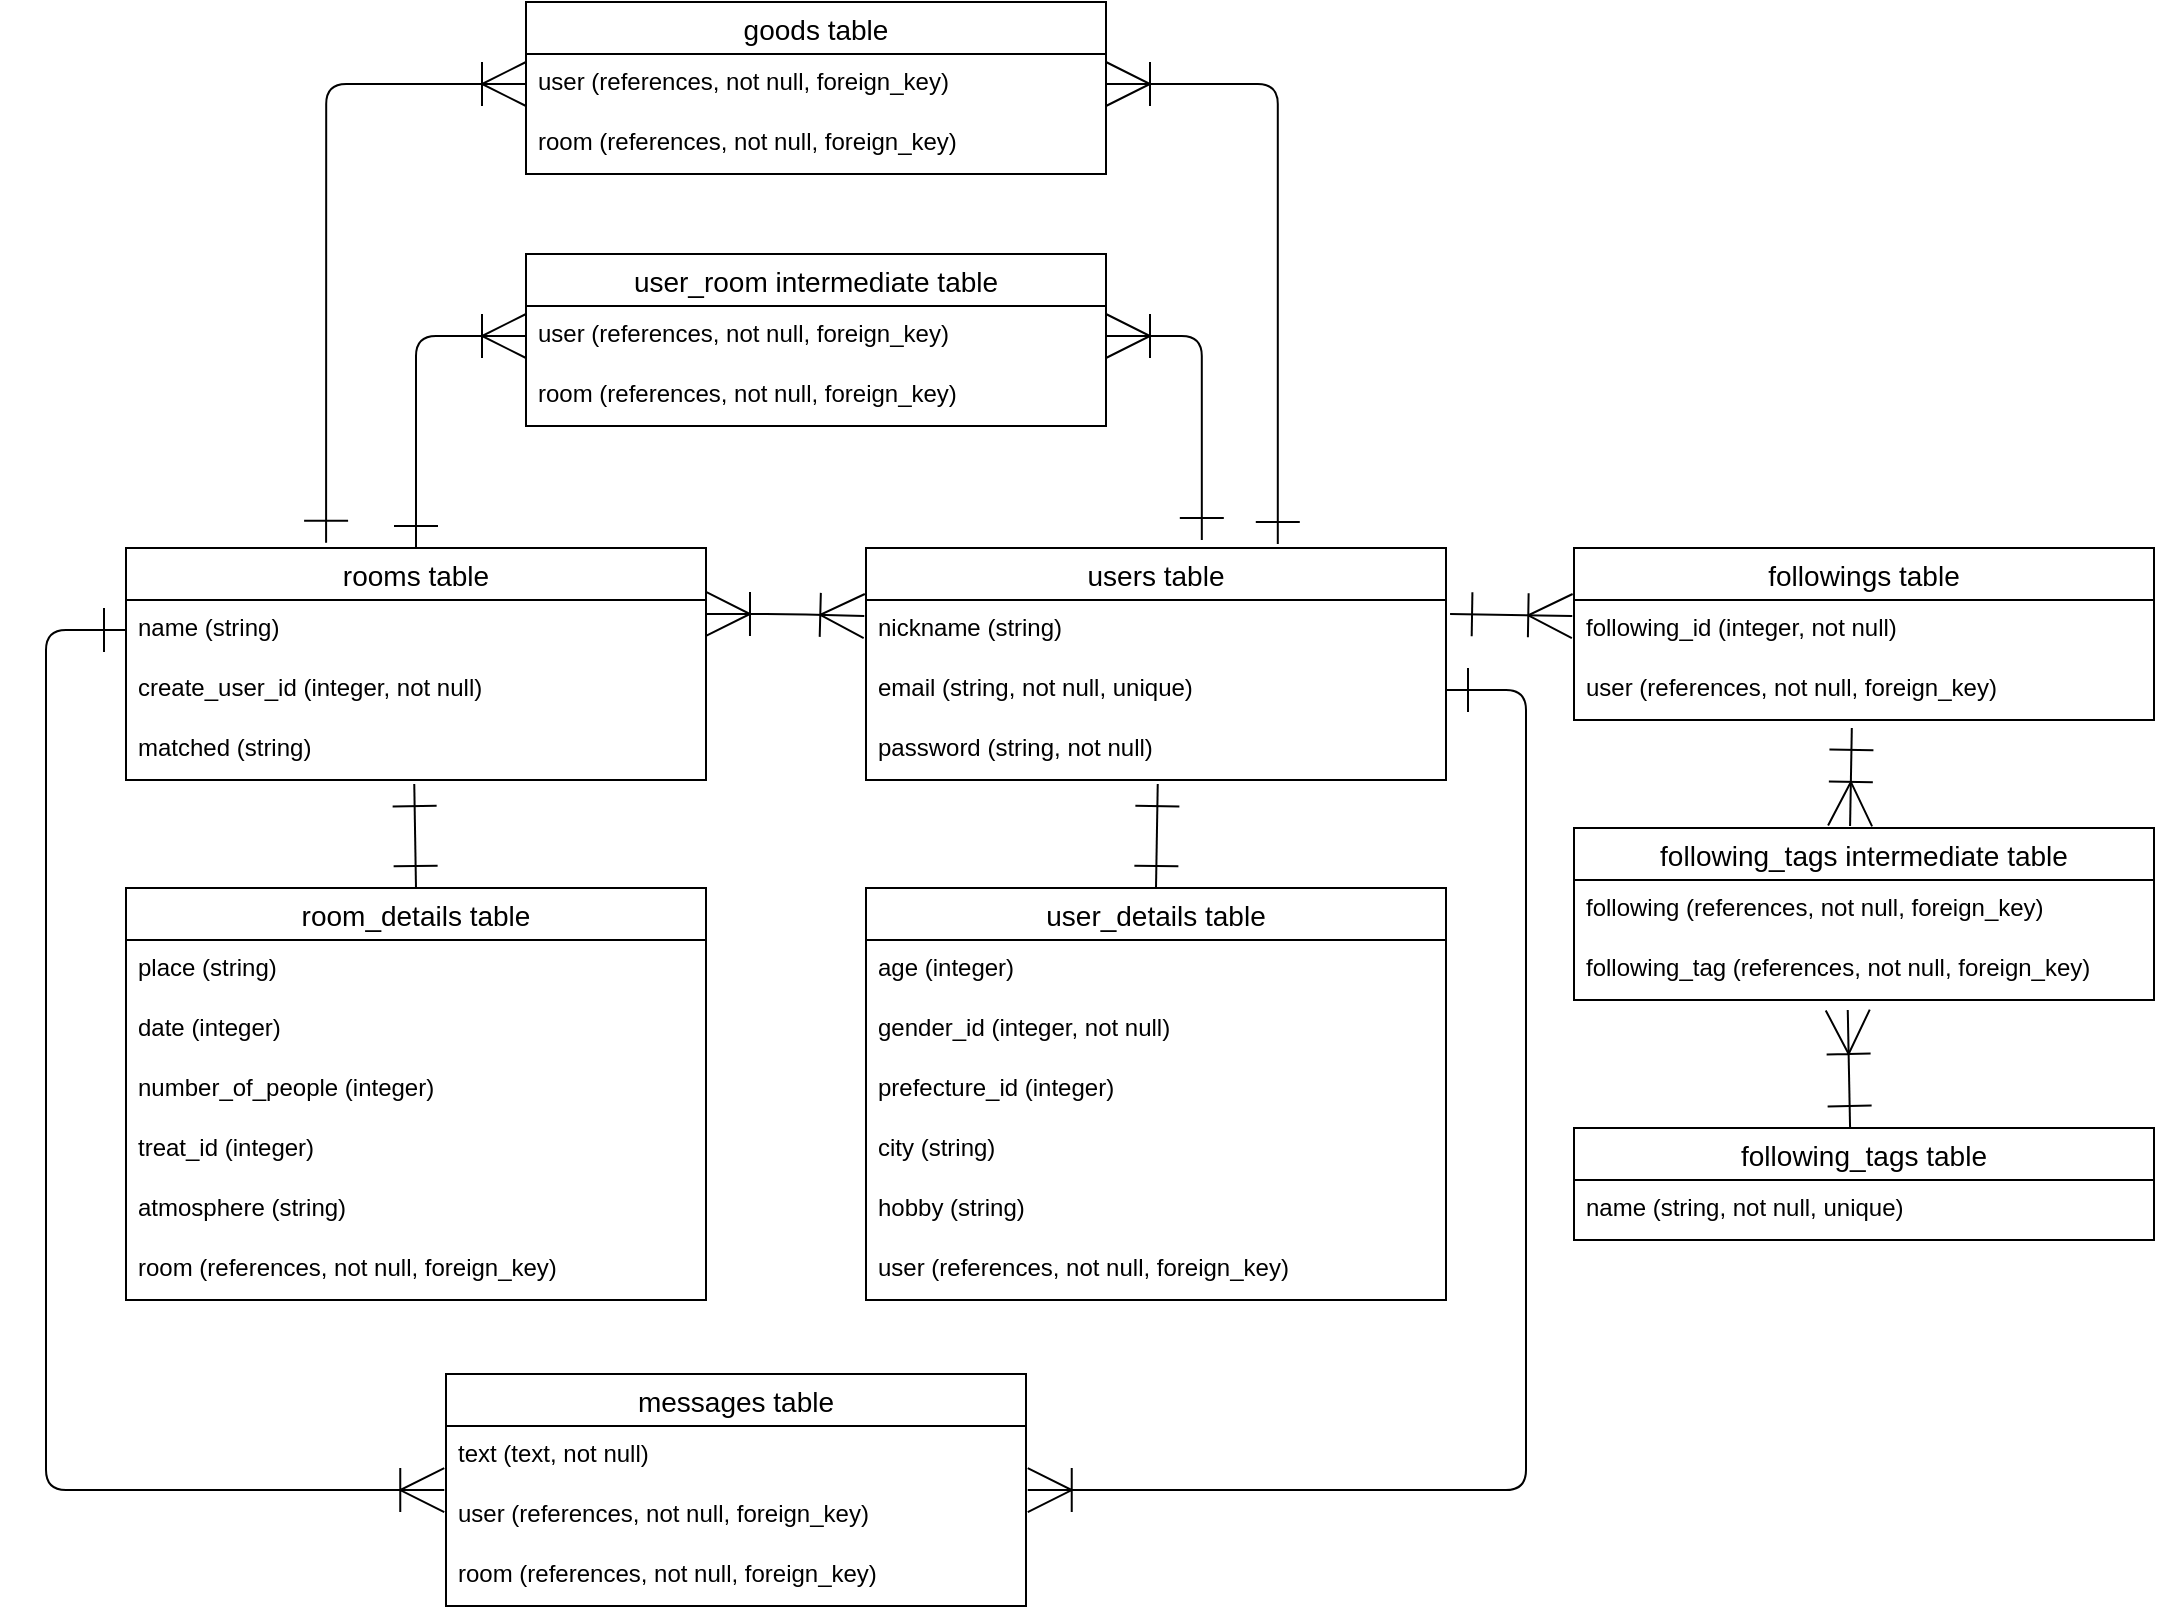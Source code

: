 <mxfile>
    <diagram id="fqUPZDVNt1wU98dqw7fa" name="ページ1">
        <mxGraphModel dx="1949" dy="1976" grid="1" gridSize="10" guides="1" tooltips="1" connect="1" arrows="1" fold="1" page="1" pageScale="1" pageWidth="827" pageHeight="1169" math="0" shadow="0">
            <root>
                <mxCell id="0"/>
                <mxCell id="1" parent="0"/>
                <mxCell id="2" value="users table" style="swimlane;fontStyle=0;childLayout=stackLayout;horizontal=1;startSize=26;horizontalStack=0;resizeParent=1;resizeParentMax=0;resizeLast=0;collapsible=1;marginBottom=0;align=center;fontSize=14;" parent="1" vertex="1">
                    <mxGeometry x="110" y="187" width="290" height="116" as="geometry"/>
                </mxCell>
                <mxCell id="3" value="nickname (string)" style="text;strokeColor=none;fillColor=none;spacingLeft=4;spacingRight=4;overflow=hidden;rotatable=0;points=[[0,0.5],[1,0.5]];portConstraint=eastwest;fontSize=12;" parent="2" vertex="1">
                    <mxGeometry y="26" width="290" height="30" as="geometry"/>
                </mxCell>
                <mxCell id="4" value="email (string, not null, unique)" style="text;strokeColor=none;fillColor=none;spacingLeft=4;spacingRight=4;overflow=hidden;rotatable=0;points=[[0,0.5],[1,0.5]];portConstraint=eastwest;fontSize=12;" parent="2" vertex="1">
                    <mxGeometry y="56" width="290" height="30" as="geometry"/>
                </mxCell>
                <mxCell id="5" value="password (string, not null)" style="text;strokeColor=none;fillColor=none;spacingLeft=4;spacingRight=4;overflow=hidden;rotatable=0;points=[[0,0.5],[1,0.5]];portConstraint=eastwest;fontSize=12;" parent="2" vertex="1">
                    <mxGeometry y="86" width="290" height="30" as="geometry"/>
                </mxCell>
                <mxCell id="6" value="user_details table" style="swimlane;fontStyle=0;childLayout=stackLayout;horizontal=1;startSize=26;horizontalStack=0;resizeParent=1;resizeParentMax=0;resizeLast=0;collapsible=1;marginBottom=0;align=center;fontSize=14;" parent="1" vertex="1">
                    <mxGeometry x="110" y="357" width="290" height="206" as="geometry"/>
                </mxCell>
                <mxCell id="7" value="age (integer)" style="text;strokeColor=none;fillColor=none;spacingLeft=4;spacingRight=4;overflow=hidden;rotatable=0;points=[[0,0.5],[1,0.5]];portConstraint=eastwest;fontSize=12;" parent="6" vertex="1">
                    <mxGeometry y="26" width="290" height="30" as="geometry"/>
                </mxCell>
                <mxCell id="12" value="gender_id (integer, not null)" style="text;strokeColor=none;fillColor=none;spacingLeft=4;spacingRight=4;overflow=hidden;rotatable=0;points=[[0,0.5],[1,0.5]];portConstraint=eastwest;fontSize=12;" parent="6" vertex="1">
                    <mxGeometry y="56" width="290" height="30" as="geometry"/>
                </mxCell>
                <mxCell id="8" value="prefecture_id (integer)" style="text;strokeColor=none;fillColor=none;spacingLeft=4;spacingRight=4;overflow=hidden;rotatable=0;points=[[0,0.5],[1,0.5]];portConstraint=eastwest;fontSize=12;" parent="6" vertex="1">
                    <mxGeometry y="86" width="290" height="30" as="geometry"/>
                </mxCell>
                <mxCell id="9" value="city (string)" style="text;strokeColor=none;fillColor=none;spacingLeft=4;spacingRight=4;overflow=hidden;rotatable=0;points=[[0,0.5],[1,0.5]];portConstraint=eastwest;fontSize=12;" parent="6" vertex="1">
                    <mxGeometry y="116" width="290" height="30" as="geometry"/>
                </mxCell>
                <mxCell id="10" value="hobby (string)" style="text;strokeColor=none;fillColor=none;spacingLeft=4;spacingRight=4;overflow=hidden;rotatable=0;points=[[0,0.5],[1,0.5]];portConstraint=eastwest;fontSize=12;" parent="6" vertex="1">
                    <mxGeometry y="146" width="290" height="30" as="geometry"/>
                </mxCell>
                <mxCell id="11" value="user (references, not null, foreign_key)" style="text;strokeColor=none;fillColor=none;spacingLeft=4;spacingRight=4;overflow=hidden;rotatable=0;points=[[0,0.5],[1,0.5]];portConstraint=eastwest;fontSize=12;" parent="6" vertex="1">
                    <mxGeometry y="176" width="290" height="30" as="geometry"/>
                </mxCell>
                <mxCell id="13" value="followings table" style="swimlane;fontStyle=0;childLayout=stackLayout;horizontal=1;startSize=26;horizontalStack=0;resizeParent=1;resizeParentMax=0;resizeLast=0;collapsible=1;marginBottom=0;align=center;fontSize=14;" parent="1" vertex="1">
                    <mxGeometry x="464" y="187" width="290" height="86" as="geometry"/>
                </mxCell>
                <mxCell id="14" value="following_id (integer, not null)" style="text;strokeColor=none;fillColor=none;spacingLeft=4;spacingRight=4;overflow=hidden;rotatable=0;points=[[0,0.5],[1,0.5]];portConstraint=eastwest;fontSize=12;" parent="13" vertex="1">
                    <mxGeometry y="26" width="290" height="30" as="geometry"/>
                </mxCell>
                <mxCell id="17" value="user (references, not null, foreign_key)" style="text;strokeColor=none;fillColor=none;spacingLeft=4;spacingRight=4;overflow=hidden;rotatable=0;points=[[0,0.5],[1,0.5]];portConstraint=eastwest;fontSize=12;" parent="13" vertex="1">
                    <mxGeometry y="56" width="290" height="30" as="geometry"/>
                </mxCell>
                <mxCell id="18" value="following_tags table" style="swimlane;fontStyle=0;childLayout=stackLayout;horizontal=1;startSize=26;horizontalStack=0;resizeParent=1;resizeParentMax=0;resizeLast=0;collapsible=1;marginBottom=0;align=center;fontSize=14;" parent="1" vertex="1">
                    <mxGeometry x="464" y="477" width="290" height="56" as="geometry"/>
                </mxCell>
                <mxCell id="19" value="name (string, not null, unique)" style="text;strokeColor=none;fillColor=none;spacingLeft=4;spacingRight=4;overflow=hidden;rotatable=0;points=[[0,0.5],[1,0.5]];portConstraint=eastwest;fontSize=12;" parent="18" vertex="1">
                    <mxGeometry y="26" width="290" height="30" as="geometry"/>
                </mxCell>
                <mxCell id="21" value="following_tags intermediate table" style="swimlane;fontStyle=0;childLayout=stackLayout;horizontal=1;startSize=26;horizontalStack=0;resizeParent=1;resizeParentMax=0;resizeLast=0;collapsible=1;marginBottom=0;align=center;fontSize=14;" parent="1" vertex="1">
                    <mxGeometry x="464" y="327" width="290" height="86" as="geometry"/>
                </mxCell>
                <mxCell id="23" value="following (references, not null, foreign_key)" style="text;strokeColor=none;fillColor=none;spacingLeft=4;spacingRight=4;overflow=hidden;rotatable=0;points=[[0,0.5],[1,0.5]];portConstraint=eastwest;fontSize=12;" parent="21" vertex="1">
                    <mxGeometry y="26" width="290" height="30" as="geometry"/>
                </mxCell>
                <mxCell id="24" value="following_tag (references, not null, foreign_key)" style="text;strokeColor=none;fillColor=none;spacingLeft=4;spacingRight=4;overflow=hidden;rotatable=0;points=[[0,0.5],[1,0.5]];portConstraint=eastwest;fontSize=12;" parent="21" vertex="1">
                    <mxGeometry y="56" width="290" height="30" as="geometry"/>
                </mxCell>
                <mxCell id="25" value="rooms table" style="swimlane;fontStyle=0;childLayout=stackLayout;horizontal=1;startSize=26;horizontalStack=0;resizeParent=1;resizeParentMax=0;resizeLast=0;collapsible=1;marginBottom=0;align=center;fontSize=14;" parent="1" vertex="1">
                    <mxGeometry x="-260" y="187" width="290" height="116" as="geometry"/>
                </mxCell>
                <mxCell id="54" value="name (string)" style="text;strokeColor=none;fillColor=none;spacingLeft=4;spacingRight=4;overflow=hidden;rotatable=0;points=[[0,0.5],[1,0.5]];portConstraint=eastwest;fontSize=12;" vertex="1" parent="25">
                    <mxGeometry y="26" width="290" height="30" as="geometry"/>
                </mxCell>
                <mxCell id="26" value="create_user_id (integer, not null)" style="text;strokeColor=none;fillColor=none;spacingLeft=4;spacingRight=4;overflow=hidden;rotatable=0;points=[[0,0.5],[1,0.5]];portConstraint=eastwest;fontSize=12;" parent="25" vertex="1">
                    <mxGeometry y="56" width="290" height="30" as="geometry"/>
                </mxCell>
                <mxCell id="60" value="matched (string)" style="text;strokeColor=none;fillColor=none;spacingLeft=4;spacingRight=4;overflow=hidden;rotatable=0;points=[[0,0.5],[1,0.5]];portConstraint=eastwest;fontSize=12;" vertex="1" parent="25">
                    <mxGeometry y="86" width="290" height="30" as="geometry"/>
                </mxCell>
                <mxCell id="29" value="room_details table" style="swimlane;fontStyle=0;childLayout=stackLayout;horizontal=1;startSize=26;horizontalStack=0;resizeParent=1;resizeParentMax=0;resizeLast=0;collapsible=1;marginBottom=0;align=center;fontSize=14;" parent="1" vertex="1">
                    <mxGeometry x="-260" y="357" width="290" height="206" as="geometry"/>
                </mxCell>
                <mxCell id="30" value="place (string)" style="text;strokeColor=none;fillColor=none;spacingLeft=4;spacingRight=4;overflow=hidden;rotatable=0;points=[[0,0.5],[1,0.5]];portConstraint=eastwest;fontSize=12;" parent="29" vertex="1">
                    <mxGeometry y="26" width="290" height="30" as="geometry"/>
                </mxCell>
                <mxCell id="31" value="date (integer)" style="text;strokeColor=none;fillColor=none;spacingLeft=4;spacingRight=4;overflow=hidden;rotatable=0;points=[[0,0.5],[1,0.5]];portConstraint=eastwest;fontSize=12;" parent="29" vertex="1">
                    <mxGeometry y="56" width="290" height="30" as="geometry"/>
                </mxCell>
                <mxCell id="32" value="number_of_people (integer)" style="text;strokeColor=none;fillColor=none;spacingLeft=4;spacingRight=4;overflow=hidden;rotatable=0;points=[[0,0.5],[1,0.5]];portConstraint=eastwest;fontSize=12;" parent="29" vertex="1">
                    <mxGeometry y="86" width="290" height="30" as="geometry"/>
                </mxCell>
                <mxCell id="33" value="treat_id (integer)" style="text;strokeColor=none;fillColor=none;spacingLeft=4;spacingRight=4;overflow=hidden;rotatable=0;points=[[0,0.5],[1,0.5]];portConstraint=eastwest;fontSize=12;" parent="29" vertex="1">
                    <mxGeometry y="116" width="290" height="30" as="geometry"/>
                </mxCell>
                <mxCell id="34" value="atmosphere (string)" style="text;strokeColor=none;fillColor=none;spacingLeft=4;spacingRight=4;overflow=hidden;rotatable=0;points=[[0,0.5],[1,0.5]];portConstraint=eastwest;fontSize=12;" parent="29" vertex="1">
                    <mxGeometry y="146" width="290" height="30" as="geometry"/>
                </mxCell>
                <mxCell id="35" value="room (references, not null, foreign_key)" style="text;strokeColor=none;fillColor=none;spacingLeft=4;spacingRight=4;overflow=hidden;rotatable=0;points=[[0,0.5],[1,0.5]];portConstraint=eastwest;fontSize=12;" parent="29" vertex="1">
                    <mxGeometry y="176" width="290" height="30" as="geometry"/>
                </mxCell>
                <mxCell id="36" value="user_room intermediate table" style="swimlane;fontStyle=0;childLayout=stackLayout;horizontal=1;startSize=26;horizontalStack=0;resizeParent=1;resizeParentMax=0;resizeLast=0;collapsible=1;marginBottom=0;align=center;fontSize=14;" parent="1" vertex="1">
                    <mxGeometry x="-60" y="40" width="290" height="86" as="geometry"/>
                </mxCell>
                <mxCell id="37" value="user (references, not null, foreign_key)" style="text;strokeColor=none;fillColor=none;spacingLeft=4;spacingRight=4;overflow=hidden;rotatable=0;points=[[0,0.5],[1,0.5]];portConstraint=eastwest;fontSize=12;" parent="36" vertex="1">
                    <mxGeometry y="26" width="290" height="30" as="geometry"/>
                </mxCell>
                <mxCell id="38" value="room (references, not null, foreign_key)" style="text;strokeColor=none;fillColor=none;spacingLeft=4;spacingRight=4;overflow=hidden;rotatable=0;points=[[0,0.5],[1,0.5]];portConstraint=eastwest;fontSize=12;" parent="36" vertex="1">
                    <mxGeometry y="56" width="290" height="30" as="geometry"/>
                </mxCell>
                <mxCell id="39" value="messages table" style="swimlane;fontStyle=0;childLayout=stackLayout;horizontal=1;startSize=26;horizontalStack=0;resizeParent=1;resizeParentMax=0;resizeLast=0;collapsible=1;marginBottom=0;align=center;fontSize=14;" parent="1" vertex="1">
                    <mxGeometry x="-100" y="600" width="290" height="116" as="geometry"/>
                </mxCell>
                <mxCell id="42" value="text (text, not null)" style="text;strokeColor=none;fillColor=none;spacingLeft=4;spacingRight=4;overflow=hidden;rotatable=0;points=[[0,0.5],[1,0.5]];portConstraint=eastwest;fontSize=12;" parent="39" vertex="1">
                    <mxGeometry y="26" width="290" height="30" as="geometry"/>
                </mxCell>
                <mxCell id="40" value="user (references, not null, foreign_key)" style="text;strokeColor=none;fillColor=none;spacingLeft=4;spacingRight=4;overflow=hidden;rotatable=0;points=[[0,0.5],[1,0.5]];portConstraint=eastwest;fontSize=12;" parent="39" vertex="1">
                    <mxGeometry y="56" width="290" height="30" as="geometry"/>
                </mxCell>
                <mxCell id="41" value="room (references, not null, foreign_key)" style="text;strokeColor=none;fillColor=none;spacingLeft=4;spacingRight=4;overflow=hidden;rotatable=0;points=[[0,0.5],[1,0.5]];portConstraint=eastwest;fontSize=12;" parent="39" vertex="1">
                    <mxGeometry y="86" width="290" height="30" as="geometry"/>
                </mxCell>
                <mxCell id="43" style="edgeStyle=none;html=1;startArrow=ERoneToMany;startFill=0;endArrow=ERoneToMany;endFill=0;endSize=20;startSize=20;entryX=1;entryY=0.233;entryDx=0;entryDy=0;entryPerimeter=0;exitX=-0.003;exitY=0.267;exitDx=0;exitDy=0;exitPerimeter=0;" parent="1" source="3" target="54" edge="1">
                    <mxGeometry relative="1" as="geometry">
                        <mxPoint x="90" y="220" as="sourcePoint"/>
                        <mxPoint x="50" y="220" as="targetPoint"/>
                        <Array as="points">
                            <mxPoint x="70" y="220"/>
                        </Array>
                    </mxGeometry>
                </mxCell>
                <mxCell id="44" style="edgeStyle=none;html=1;exitX=-0.003;exitY=0.267;exitDx=0;exitDy=0;entryX=1.007;entryY=0.233;entryDx=0;entryDy=0;startArrow=ERoneToMany;startFill=0;endArrow=ERone;endFill=0;endSize=20;startSize=20;entryPerimeter=0;exitPerimeter=0;" parent="1" source="14" target="3" edge="1">
                    <mxGeometry relative="1" as="geometry">
                        <mxPoint x="610" y="-30" as="sourcePoint"/>
                        <mxPoint x="530" y="-30" as="targetPoint"/>
                        <Array as="points"/>
                    </mxGeometry>
                </mxCell>
                <mxCell id="45" style="edgeStyle=none;html=1;exitX=0.5;exitY=0;exitDx=0;exitDy=0;startArrow=ERone;startFill=0;endArrow=ERone;endFill=0;endSize=20;startSize=20;entryX=0.497;entryY=1.067;entryDx=0;entryDy=0;entryPerimeter=0;" parent="1" source="29" target="60" edge="1">
                    <mxGeometry relative="1" as="geometry">
                        <mxPoint x="-90" y="300" as="sourcePoint"/>
                        <mxPoint x="-117" y="320" as="targetPoint"/>
                        <Array as="points"/>
                    </mxGeometry>
                </mxCell>
                <mxCell id="46" style="edgeStyle=orthogonalEdgeStyle;html=1;exitX=-0.003;exitY=0.067;exitDx=0;exitDy=0;startArrow=ERoneToMany;startFill=0;endArrow=ERone;endFill=0;endSize=20;startSize=20;exitPerimeter=0;entryX=0;entryY=0.5;entryDx=0;entryDy=0;" parent="1" source="40" target="54" edge="1">
                    <mxGeometry relative="1" as="geometry">
                        <mxPoint x="-75" y="-82.5" as="sourcePoint"/>
                        <mxPoint x="-540" y="230" as="targetPoint"/>
                        <Array as="points">
                            <mxPoint x="-300" y="658"/>
                            <mxPoint x="-300" y="228"/>
                        </Array>
                    </mxGeometry>
                </mxCell>
                <mxCell id="47" style="edgeStyle=orthogonalEdgeStyle;html=1;exitX=1;exitY=0.5;exitDx=0;exitDy=0;entryX=1.003;entryY=0.067;entryDx=0;entryDy=0;startArrow=ERone;startFill=0;endArrow=ERoneToMany;endFill=0;endSize=20;startSize=20;entryPerimeter=0;" parent="1" source="4" target="40" edge="1">
                    <mxGeometry relative="1" as="geometry">
                        <mxPoint x="330" y="-82.5" as="sourcePoint"/>
                        <mxPoint x="250" y="-82.5" as="targetPoint"/>
                        <Array as="points">
                            <mxPoint x="440" y="258"/>
                            <mxPoint x="440" y="658"/>
                        </Array>
                    </mxGeometry>
                </mxCell>
                <mxCell id="48" style="edgeStyle=orthogonalEdgeStyle;html=1;exitX=0;exitY=0.5;exitDx=0;exitDy=0;entryX=0.5;entryY=0;entryDx=0;entryDy=0;startArrow=ERoneToMany;startFill=0;endArrow=ERone;endFill=0;endSize=20;startSize=20;" parent="1" source="37" target="25" edge="1">
                    <mxGeometry relative="1" as="geometry">
                        <mxPoint x="-60" y="82.5" as="sourcePoint"/>
                        <mxPoint x="-140" y="82.5" as="targetPoint"/>
                    </mxGeometry>
                </mxCell>
                <mxCell id="50" style="edgeStyle=orthogonalEdgeStyle;html=1;exitX=1;exitY=0.5;exitDx=0;exitDy=0;entryX=0.579;entryY=-0.034;entryDx=0;entryDy=0;startArrow=ERoneToMany;startFill=0;endArrow=ERone;endFill=0;endSize=20;startSize=20;entryPerimeter=0;" parent="1" source="37" target="2" edge="1">
                    <mxGeometry relative="1" as="geometry">
                        <mxPoint x="365" y="60" as="sourcePoint"/>
                        <mxPoint x="310" y="166" as="targetPoint"/>
                    </mxGeometry>
                </mxCell>
                <mxCell id="51" style="edgeStyle=none;html=1;entryX=0.503;entryY=1.067;entryDx=0;entryDy=0;startArrow=ERone;startFill=0;endArrow=ERone;endFill=0;endSize=20;startSize=20;entryPerimeter=0;exitX=0.5;exitY=0;exitDx=0;exitDy=0;" parent="1" source="6" target="5" edge="1">
                    <mxGeometry relative="1" as="geometry">
                        <mxPoint x="256" y="340" as="sourcePoint"/>
                        <mxPoint x="-105.87" y="253" as="targetPoint"/>
                        <Array as="points"/>
                    </mxGeometry>
                </mxCell>
                <mxCell id="52" style="edgeStyle=none;html=1;exitX=0.476;exitY=-0.012;exitDx=0;exitDy=0;entryX=0.479;entryY=1.133;entryDx=0;entryDy=0;startArrow=ERoneToMany;startFill=0;endArrow=ERone;endFill=0;endSize=20;startSize=20;entryPerimeter=0;exitPerimeter=0;" parent="1" source="21" target="17" edge="1">
                    <mxGeometry relative="1" as="geometry">
                        <mxPoint x="473.13" y="231.01" as="sourcePoint"/>
                        <mxPoint x="412.03" y="229.99" as="targetPoint"/>
                        <Array as="points"/>
                    </mxGeometry>
                </mxCell>
                <mxCell id="53" style="edgeStyle=none;html=1;exitX=0.472;exitY=1.167;exitDx=0;exitDy=0;entryX=0.476;entryY=0;entryDx=0;entryDy=0;startArrow=ERoneToMany;startFill=0;endArrow=ERone;endFill=0;endSize=20;startSize=20;entryPerimeter=0;exitPerimeter=0;" parent="1" source="24" target="18" edge="1">
                    <mxGeometry relative="1" as="geometry">
                        <mxPoint x="483.13" y="241.01" as="sourcePoint"/>
                        <mxPoint x="422.03" y="239.99" as="targetPoint"/>
                        <Array as="points"/>
                    </mxGeometry>
                </mxCell>
                <mxCell id="55" value="goods table" style="swimlane;fontStyle=0;childLayout=stackLayout;horizontal=1;startSize=26;horizontalStack=0;resizeParent=1;resizeParentMax=0;resizeLast=0;collapsible=1;marginBottom=0;align=center;fontSize=14;" vertex="1" parent="1">
                    <mxGeometry x="-60" y="-86" width="290" height="86" as="geometry"/>
                </mxCell>
                <mxCell id="56" value="user (references, not null, foreign_key)" style="text;strokeColor=none;fillColor=none;spacingLeft=4;spacingRight=4;overflow=hidden;rotatable=0;points=[[0,0.5],[1,0.5]];portConstraint=eastwest;fontSize=12;" vertex="1" parent="55">
                    <mxGeometry y="26" width="290" height="30" as="geometry"/>
                </mxCell>
                <mxCell id="57" value="room (references, not null, foreign_key)" style="text;strokeColor=none;fillColor=none;spacingLeft=4;spacingRight=4;overflow=hidden;rotatable=0;points=[[0,0.5],[1,0.5]];portConstraint=eastwest;fontSize=12;" vertex="1" parent="55">
                    <mxGeometry y="56" width="290" height="30" as="geometry"/>
                </mxCell>
                <mxCell id="58" style="edgeStyle=orthogonalEdgeStyle;html=1;exitX=0.345;exitY=-0.023;exitDx=0;exitDy=0;entryX=0;entryY=0.5;entryDx=0;entryDy=0;startArrow=ERone;startFill=0;endArrow=ERoneToMany;endFill=0;endSize=20;startSize=20;exitPerimeter=0;" edge="1" parent="1" source="25" target="56">
                    <mxGeometry relative="1" as="geometry">
                        <mxPoint x="-145" y="-50" as="sourcePoint"/>
                        <mxPoint x="-200" y="56" as="targetPoint"/>
                    </mxGeometry>
                </mxCell>
                <mxCell id="59" style="edgeStyle=orthogonalEdgeStyle;html=1;exitX=0.71;exitY=-0.017;exitDx=0;exitDy=0;entryX=1;entryY=0.5;entryDx=0;entryDy=0;startArrow=ERone;startFill=0;endArrow=ERoneToMany;endFill=0;endSize=20;startSize=20;exitPerimeter=0;" edge="1" parent="1" source="2" target="56">
                    <mxGeometry relative="1" as="geometry">
                        <mxPoint x="250.0" y="160.022" as="sourcePoint"/>
                        <mxPoint x="349.95" y="-70" as="targetPoint"/>
                    </mxGeometry>
                </mxCell>
            </root>
        </mxGraphModel>
    </diagram>
</mxfile>